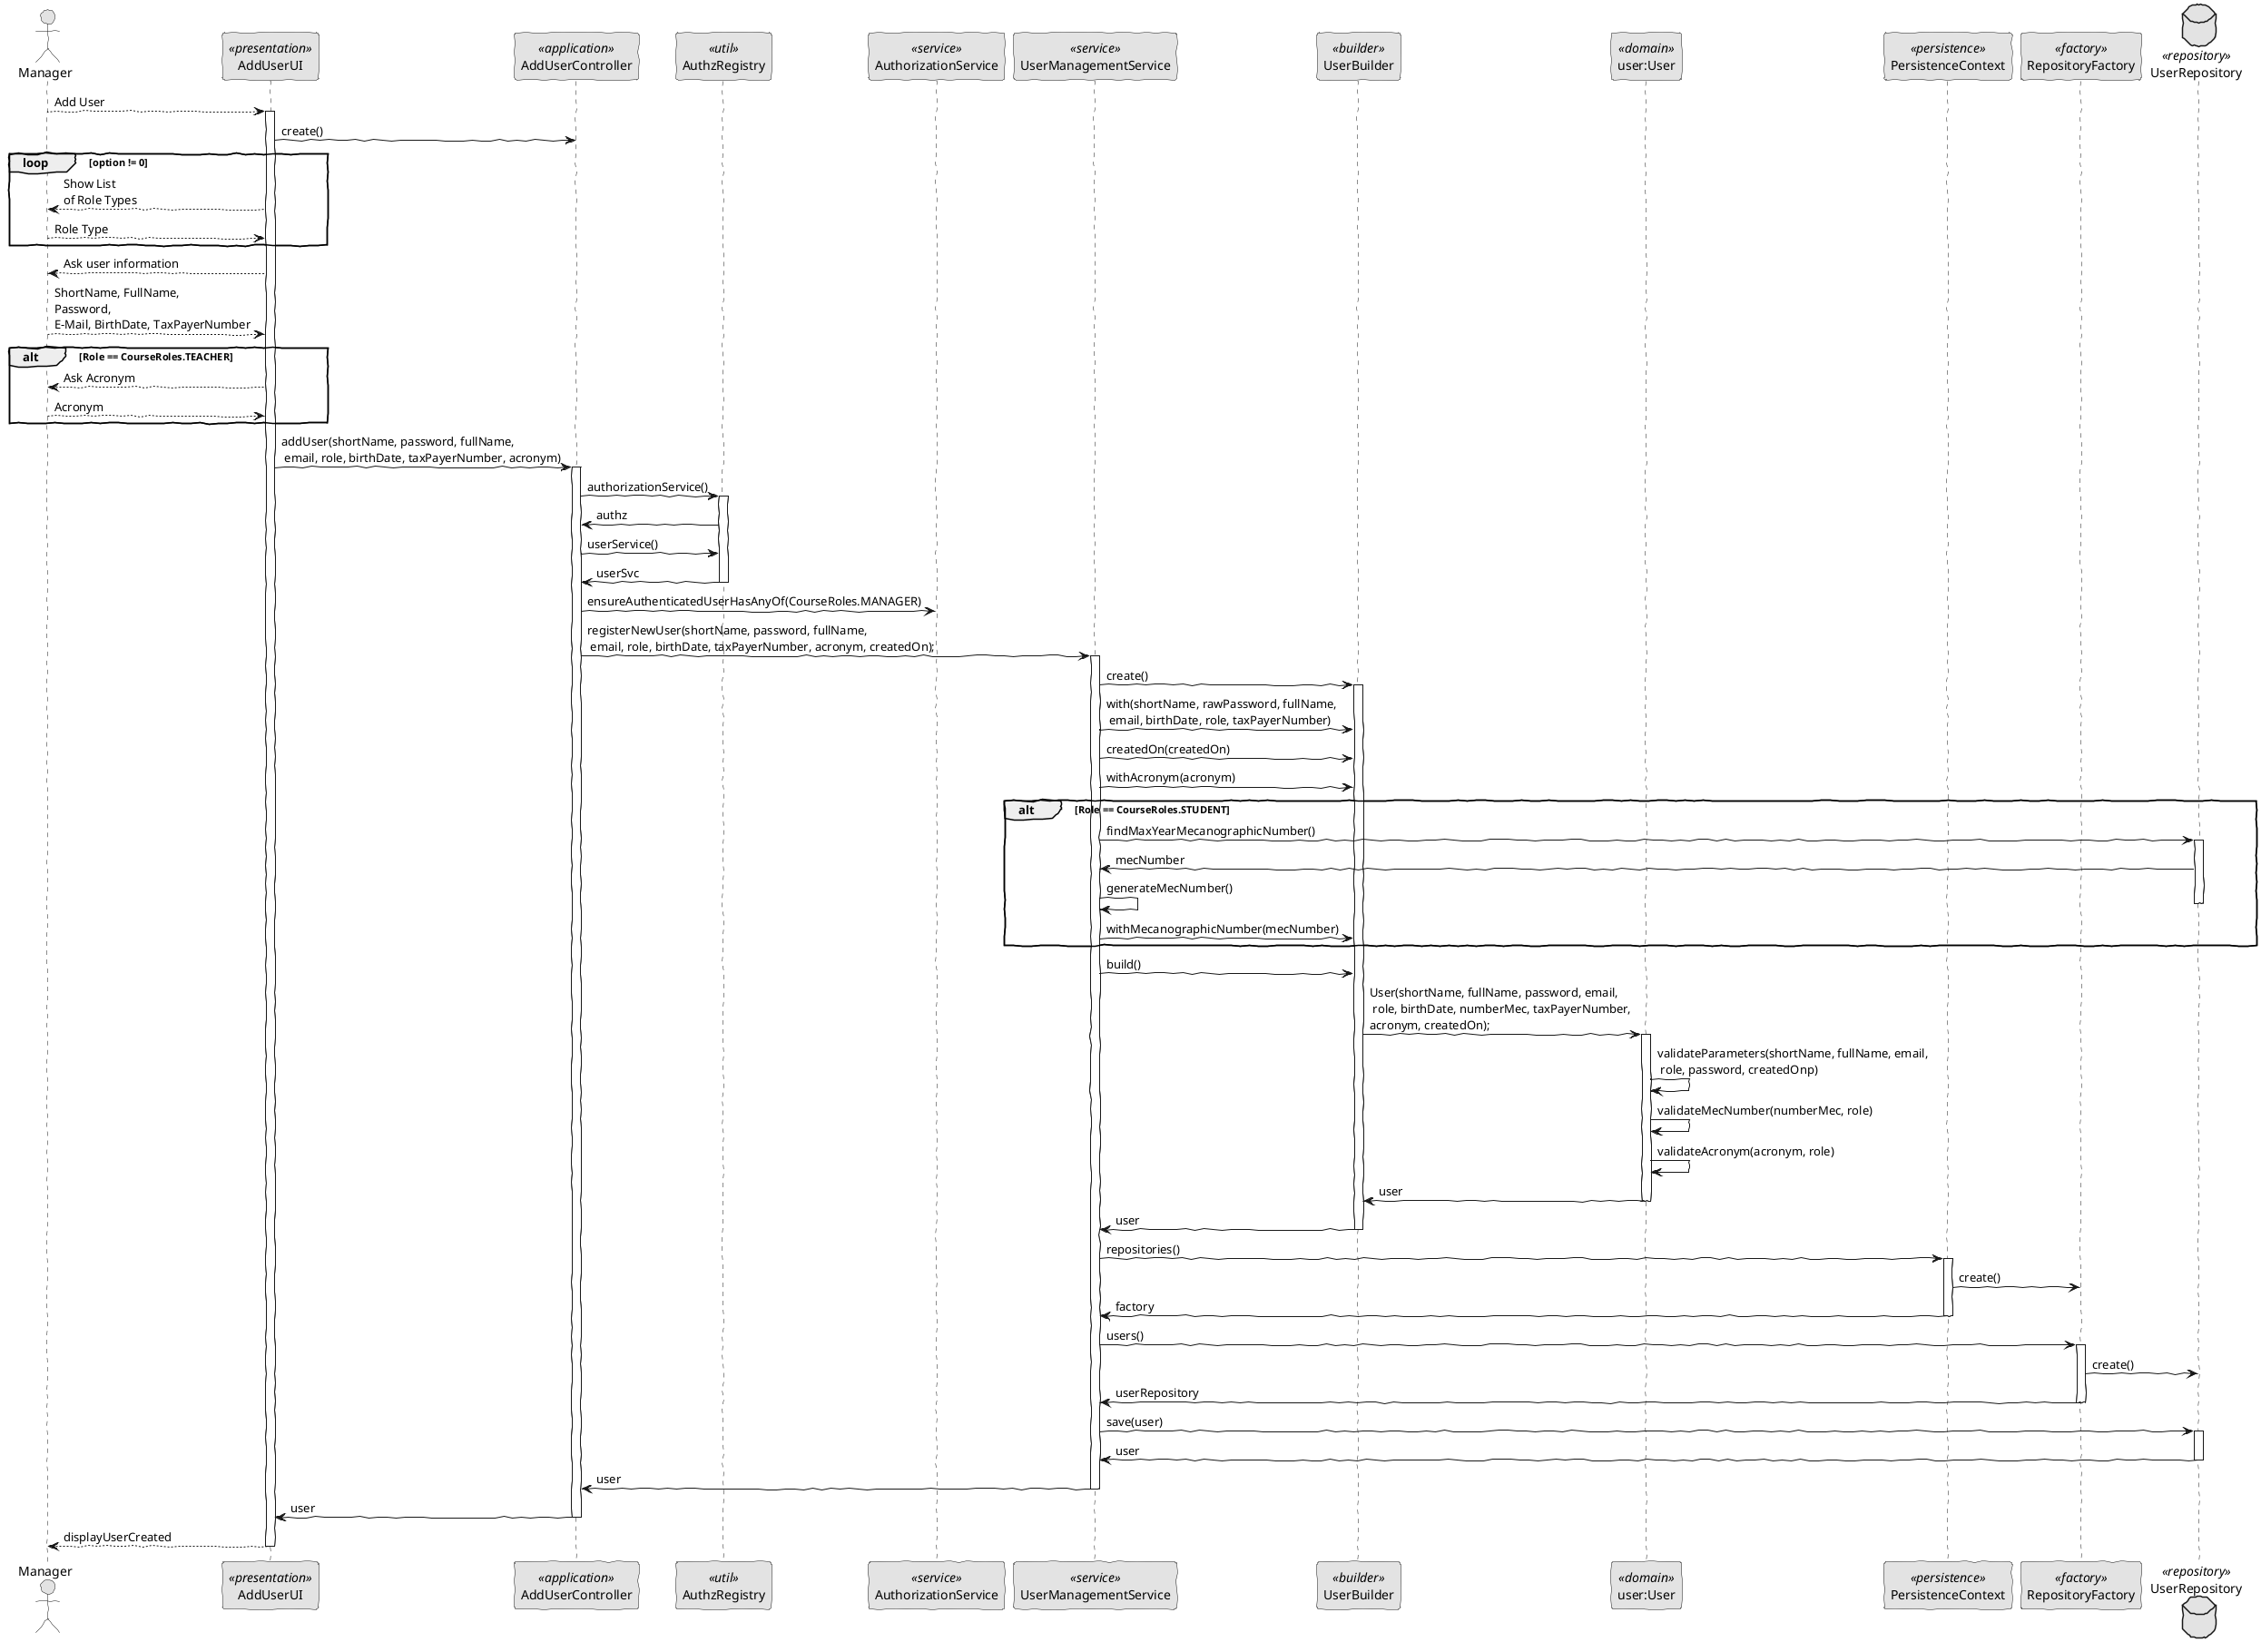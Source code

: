 @startuml
'http://plantuml.com/skinparam.html
skinparam handwritten true
skinparam monochrome true
skinparam packageStyle rect
skinparam defaultFontName FG Virgil
skinparam shadowing false

actor Manager as Actor
participant AddUserUI as UI <<presentation>>
participant AddUserController as Controller <<application>>
participant AuthzRegistry as Registry <<util>>
participant AuthorizationService as AuthzService <<service>>
participant UserManagementService as Service <<service>>
participant UserBuilder as Builder <<builder>>
participant "user:User" as Domain <<domain>>
participant PersistenceContext as Persistence <<persistence>>
participant RepositoryFactory as Factory <<factory>>
database UserRepository as Repository <<repository>>


Actor --> UI: Add User
activate UI
    UI -> Controller: create()
    
    loop option != 0
        UI --> Actor: Show List\nof Role Types
        Actor --> UI: Role Type
    end

    UI --> Actor: Ask user information

    Actor --> UI: ShortName, FullName,\nPassword,\nE-Mail, BirthDate, TaxPayerNumber


    alt Role == CourseRoles.TEACHER
        UI --> Actor: Ask Acronym
        Actor --> UI: Acronym
    end

        
    UI -> Controller: addUser(shortName, password, fullName,\n email, role, birthDate, taxPayerNumber, acronym)
    activate Controller

        Controller -> Registry: authorizationService()
        activate Registry
        Registry -> Controller: authz
        Controller -> Registry: userService()
        Registry -> Controller: userSvc
        deactivate Registry


        Controller -> AuthzService: ensureAuthenticatedUserHasAnyOf(CourseRoles.MANAGER)


    Controller -> Service: registerNewUser(shortName, password, fullName,\n email, role, birthDate, taxPayerNumber, acronym, createdOn);
    activate Service

    Service -> Builder: create()
        activate Builder
        Service -> Builder: with(shortName, rawPassword, fullName,\n email, birthDate, role, taxPayerNumber)
        Service -> Builder: createdOn(createdOn)
        Service -> Builder: withAcronym(acronym)

        alt Role == CourseRoles.STUDENT
            Service -> Repository: findMaxYearMecanographicNumber()
            activate Repository
            Repository -> Service: mecNumber
            Service -> Service: generateMecNumber()
            deactivate Repository
            Service -> Builder: withMecanographicNumber(mecNumber)
        end

        Service -> Builder: build()
        Builder -> Domain: User(shortName, fullName, password, email,\n role, birthDate, numberMec, taxPayerNumber,\nacronym, createdOn);
        activate Domain
            Domain -> Domain: validateParameters(shortName, fullName, email,\n role, password, createdOnp)
            Domain -> Domain: validateMecNumber(numberMec, role)
            Domain -> Domain: validateAcronym(acronym, role)
            Domain -> Builder: user
        deactivate Domain
            Builder -> Service: user
        deactivate Builder

        Service -> Persistence: repositories()
        activate Persistence
        Persistence -> Factory: create()
        Persistence -> Service: factory
        deactivate Persistence

        Service -> Factory: users()
        activate Factory
        Factory -> Repository: create()
        Factory -> Service: userRepository
        deactivate Factory

        Service -> Repository:save(user)
        activate Repository
        Repository -> Service:user
        deactivate Repository

        Service -> Controller:user
        deactivate Service
        Controller -> UI:user
        deactivate Controller
        UI --> Actor: displayUserCreated

deactivate UI
@enduml
